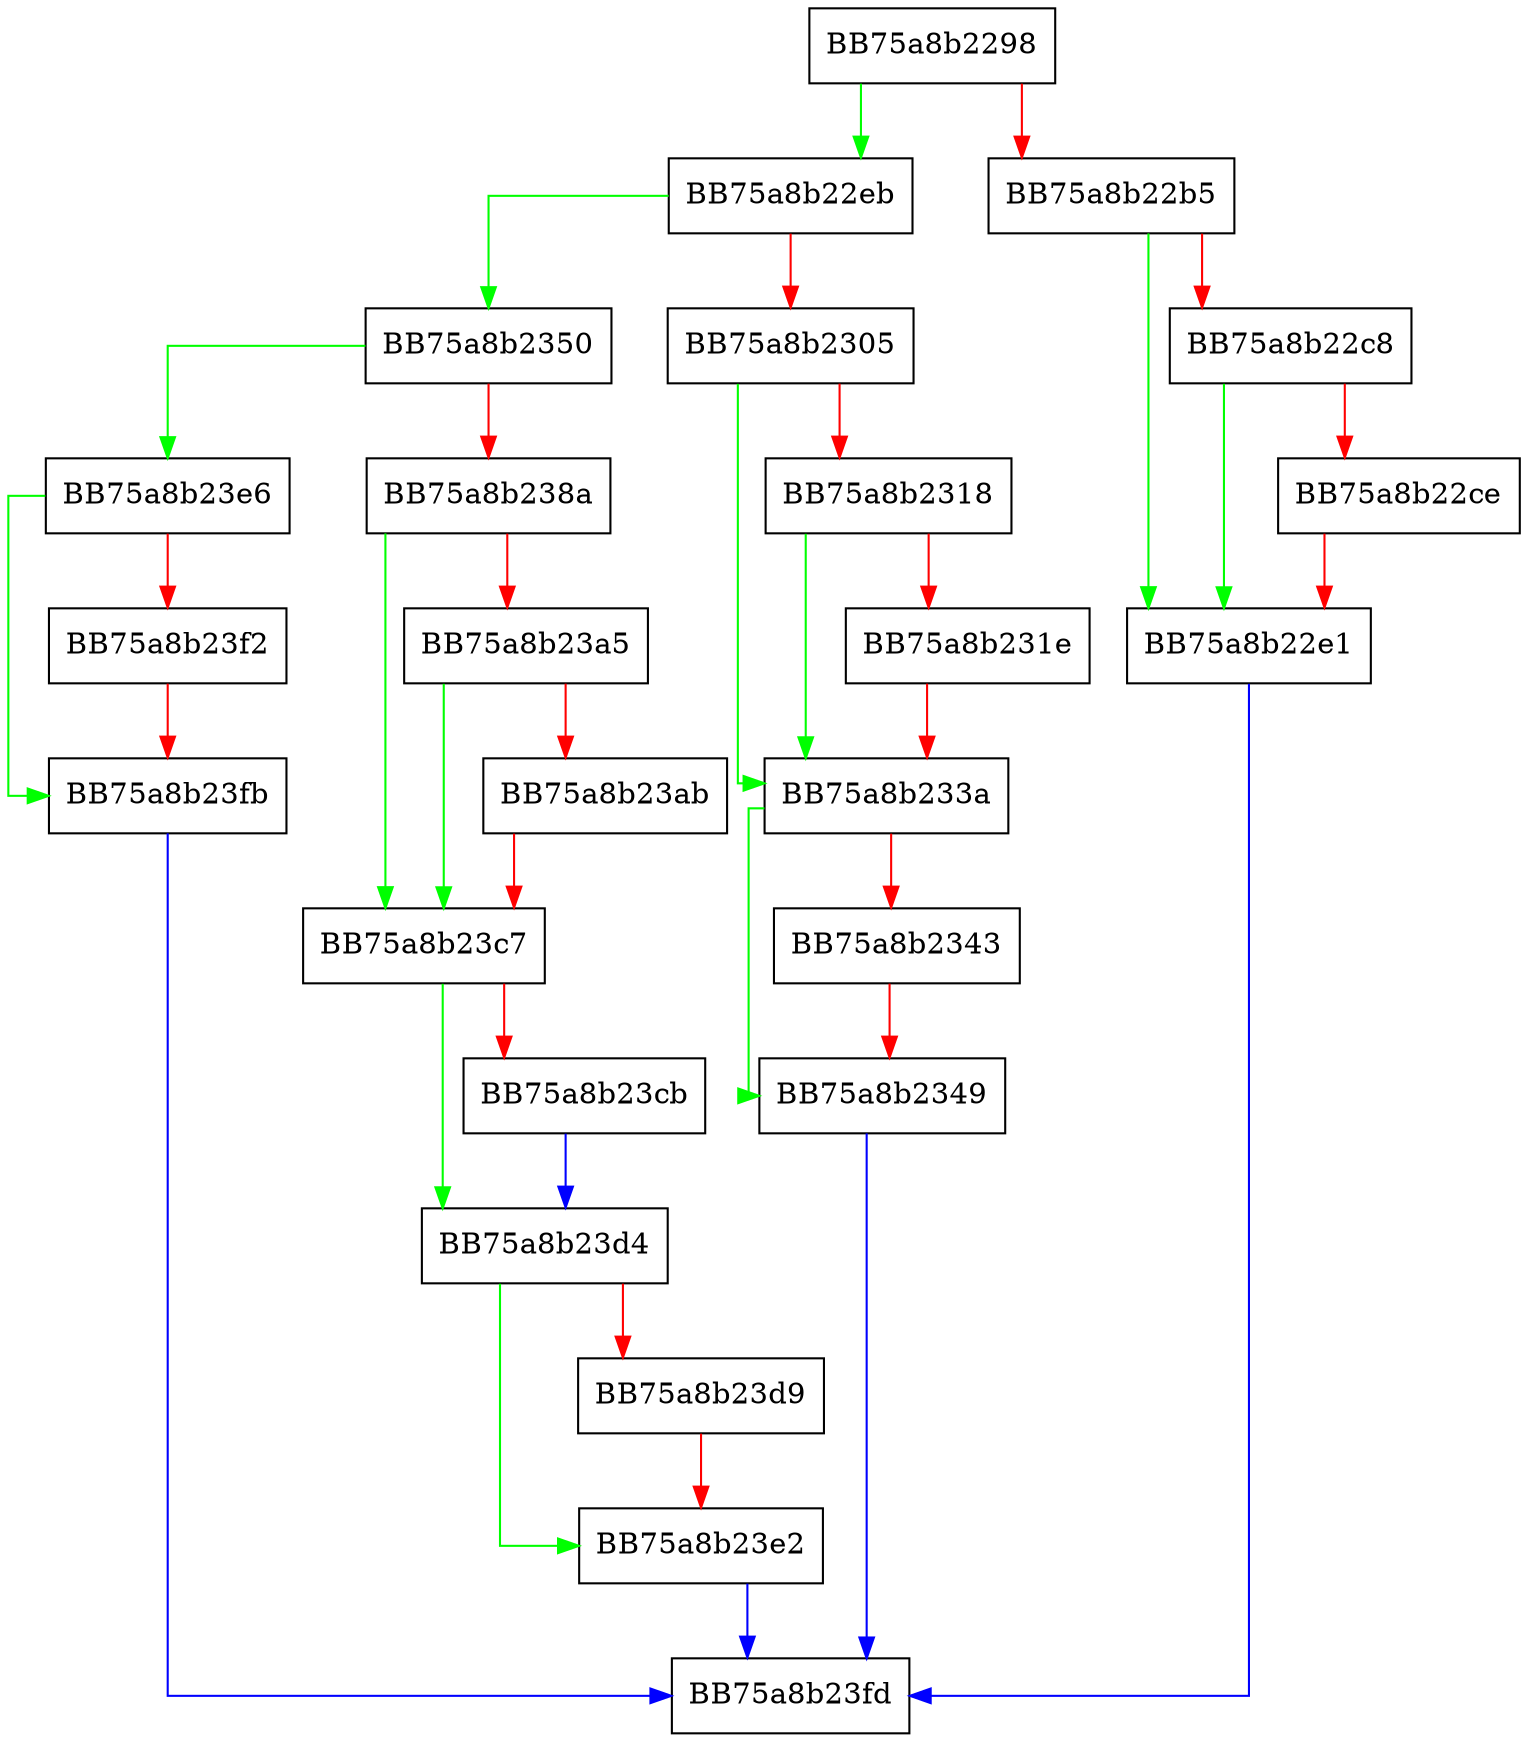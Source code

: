 digraph getProcessStartTime {
  node [shape="box"];
  graph [splines=ortho];
  BB75a8b2298 -> BB75a8b22eb [color="green"];
  BB75a8b2298 -> BB75a8b22b5 [color="red"];
  BB75a8b22b5 -> BB75a8b22e1 [color="green"];
  BB75a8b22b5 -> BB75a8b22c8 [color="red"];
  BB75a8b22c8 -> BB75a8b22e1 [color="green"];
  BB75a8b22c8 -> BB75a8b22ce [color="red"];
  BB75a8b22ce -> BB75a8b22e1 [color="red"];
  BB75a8b22e1 -> BB75a8b23fd [color="blue"];
  BB75a8b22eb -> BB75a8b2350 [color="green"];
  BB75a8b22eb -> BB75a8b2305 [color="red"];
  BB75a8b2305 -> BB75a8b233a [color="green"];
  BB75a8b2305 -> BB75a8b2318 [color="red"];
  BB75a8b2318 -> BB75a8b233a [color="green"];
  BB75a8b2318 -> BB75a8b231e [color="red"];
  BB75a8b231e -> BB75a8b233a [color="red"];
  BB75a8b233a -> BB75a8b2349 [color="green"];
  BB75a8b233a -> BB75a8b2343 [color="red"];
  BB75a8b2343 -> BB75a8b2349 [color="red"];
  BB75a8b2349 -> BB75a8b23fd [color="blue"];
  BB75a8b2350 -> BB75a8b23e6 [color="green"];
  BB75a8b2350 -> BB75a8b238a [color="red"];
  BB75a8b238a -> BB75a8b23c7 [color="green"];
  BB75a8b238a -> BB75a8b23a5 [color="red"];
  BB75a8b23a5 -> BB75a8b23c7 [color="green"];
  BB75a8b23a5 -> BB75a8b23ab [color="red"];
  BB75a8b23ab -> BB75a8b23c7 [color="red"];
  BB75a8b23c7 -> BB75a8b23d4 [color="green"];
  BB75a8b23c7 -> BB75a8b23cb [color="red"];
  BB75a8b23cb -> BB75a8b23d4 [color="blue"];
  BB75a8b23d4 -> BB75a8b23e2 [color="green"];
  BB75a8b23d4 -> BB75a8b23d9 [color="red"];
  BB75a8b23d9 -> BB75a8b23e2 [color="red"];
  BB75a8b23e2 -> BB75a8b23fd [color="blue"];
  BB75a8b23e6 -> BB75a8b23fb [color="green"];
  BB75a8b23e6 -> BB75a8b23f2 [color="red"];
  BB75a8b23f2 -> BB75a8b23fb [color="red"];
  BB75a8b23fb -> BB75a8b23fd [color="blue"];
}